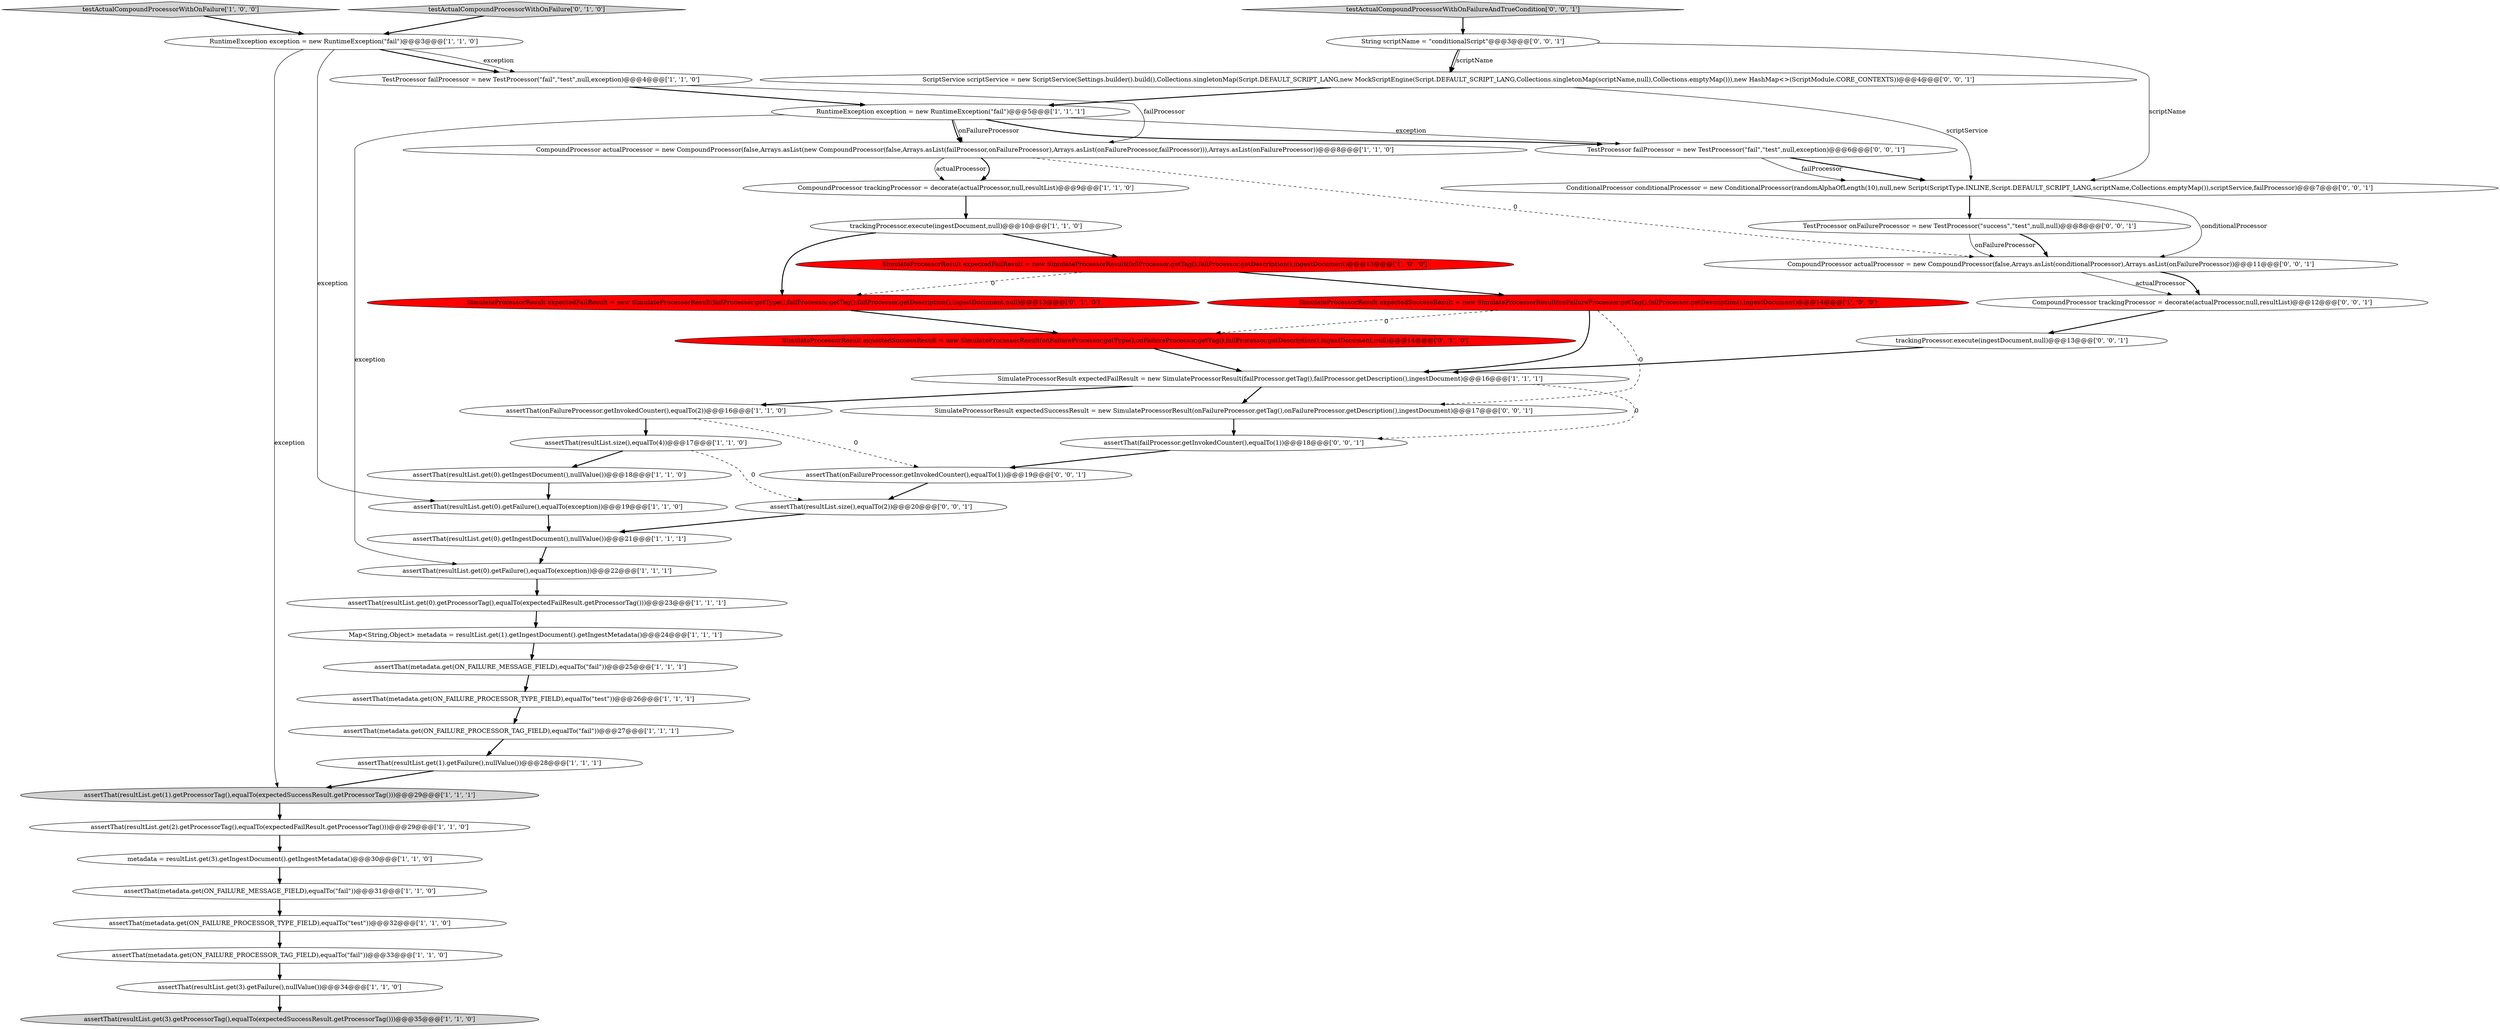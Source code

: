 digraph {
2 [style = filled, label = "trackingProcessor.execute(ingestDocument,null)@@@10@@@['1', '1', '0']", fillcolor = white, shape = ellipse image = "AAA0AAABBB1BBB"];
30 [style = filled, label = "testActualCompoundProcessorWithOnFailure['0', '1', '0']", fillcolor = lightgray, shape = diamond image = "AAA0AAABBB2BBB"];
9 [style = filled, label = "assertThat(metadata.get(ON_FAILURE_PROCESSOR_TYPE_FIELD),equalTo(\"test\"))@@@26@@@['1', '1', '1']", fillcolor = white, shape = ellipse image = "AAA0AAABBB1BBB"];
0 [style = filled, label = "assertThat(resultList.get(0).getFailure(),equalTo(exception))@@@19@@@['1', '1', '0']", fillcolor = white, shape = ellipse image = "AAA0AAABBB1BBB"];
40 [style = filled, label = "trackingProcessor.execute(ingestDocument,null)@@@13@@@['0', '0', '1']", fillcolor = white, shape = ellipse image = "AAA0AAABBB3BBB"];
25 [style = filled, label = "assertThat(resultList.get(0).getProcessorTag(),equalTo(expectedFailResult.getProcessorTag()))@@@23@@@['1', '1', '1']", fillcolor = white, shape = ellipse image = "AAA0AAABBB1BBB"];
23 [style = filled, label = "Map<String,Object> metadata = resultList.get(1).getIngestDocument().getIngestMetadata()@@@24@@@['1', '1', '1']", fillcolor = white, shape = ellipse image = "AAA0AAABBB1BBB"];
15 [style = filled, label = "assertThat(metadata.get(ON_FAILURE_MESSAGE_FIELD),equalTo(\"fail\"))@@@25@@@['1', '1', '1']", fillcolor = white, shape = ellipse image = "AAA0AAABBB1BBB"];
44 [style = filled, label = "ConditionalProcessor conditionalProcessor = new ConditionalProcessor(randomAlphaOfLength(10),null,new Script(ScriptType.INLINE,Script.DEFAULT_SCRIPT_LANG,scriptName,Collections.emptyMap()),scriptService,failProcessor)@@@7@@@['0', '0', '1']", fillcolor = white, shape = ellipse image = "AAA0AAABBB3BBB"];
17 [style = filled, label = "CompoundProcessor actualProcessor = new CompoundProcessor(false,Arrays.asList(new CompoundProcessor(false,Arrays.asList(failProcessor,onFailureProcessor),Arrays.asList(onFailureProcessor,failProcessor))),Arrays.asList(onFailureProcessor))@@@8@@@['1', '1', '0']", fillcolor = white, shape = ellipse image = "AAA0AAABBB1BBB"];
35 [style = filled, label = "assertThat(failProcessor.getInvokedCounter(),equalTo(1))@@@18@@@['0', '0', '1']", fillcolor = white, shape = ellipse image = "AAA0AAABBB3BBB"];
10 [style = filled, label = "assertThat(resultList.get(1).getProcessorTag(),equalTo(expectedSuccessResult.getProcessorTag()))@@@29@@@['1', '1', '1']", fillcolor = lightgray, shape = ellipse image = "AAA0AAABBB1BBB"];
42 [style = filled, label = "TestProcessor failProcessor = new TestProcessor(\"fail\",\"test\",null,exception)@@@6@@@['0', '0', '1']", fillcolor = white, shape = ellipse image = "AAA0AAABBB3BBB"];
27 [style = filled, label = "assertThat(resultList.get(1).getFailure(),nullValue())@@@28@@@['1', '1', '1']", fillcolor = white, shape = ellipse image = "AAA0AAABBB1BBB"];
7 [style = filled, label = "assertThat(resultList.get(0).getIngestDocument(),nullValue())@@@21@@@['1', '1', '1']", fillcolor = white, shape = ellipse image = "AAA0AAABBB1BBB"];
21 [style = filled, label = "RuntimeException exception = new RuntimeException(\"fail\")@@@5@@@['1', '1', '1']", fillcolor = white, shape = ellipse image = "AAA0AAABBB1BBB"];
34 [style = filled, label = "CompoundProcessor actualProcessor = new CompoundProcessor(false,Arrays.asList(conditionalProcessor),Arrays.asList(onFailureProcessor))@@@11@@@['0', '0', '1']", fillcolor = white, shape = ellipse image = "AAA0AAABBB3BBB"];
43 [style = filled, label = "CompoundProcessor trackingProcessor = decorate(actualProcessor,null,resultList)@@@12@@@['0', '0', '1']", fillcolor = white, shape = ellipse image = "AAA0AAABBB3BBB"];
4 [style = filled, label = "assertThat(metadata.get(ON_FAILURE_PROCESSOR_TAG_FIELD),equalTo(\"fail\"))@@@33@@@['1', '1', '0']", fillcolor = white, shape = ellipse image = "AAA0AAABBB1BBB"];
11 [style = filled, label = "SimulateProcessorResult expectedFailResult = new SimulateProcessorResult(failProcessor.getTag(),failProcessor.getDescription(),ingestDocument)@@@16@@@['1', '1', '1']", fillcolor = white, shape = ellipse image = "AAA0AAABBB1BBB"];
22 [style = filled, label = "SimulateProcessorResult expectedFailResult = new SimulateProcessorResult(failProcessor.getTag(),failProcessor.getDescription(),ingestDocument)@@@13@@@['1', '0', '0']", fillcolor = red, shape = ellipse image = "AAA1AAABBB1BBB"];
33 [style = filled, label = "TestProcessor onFailureProcessor = new TestProcessor(\"success\",\"test\",null,null)@@@8@@@['0', '0', '1']", fillcolor = white, shape = ellipse image = "AAA0AAABBB3BBB"];
8 [style = filled, label = "assertThat(resultList.get(2).getProcessorTag(),equalTo(expectedFailResult.getProcessorTag()))@@@29@@@['1', '1', '0']", fillcolor = white, shape = ellipse image = "AAA0AAABBB1BBB"];
45 [style = filled, label = "String scriptName = \"conditionalScript\"@@@3@@@['0', '0', '1']", fillcolor = white, shape = ellipse image = "AAA0AAABBB3BBB"];
37 [style = filled, label = "assertThat(onFailureProcessor.getInvokedCounter(),equalTo(1))@@@19@@@['0', '0', '1']", fillcolor = white, shape = ellipse image = "AAA0AAABBB3BBB"];
19 [style = filled, label = "CompoundProcessor trackingProcessor = decorate(actualProcessor,null,resultList)@@@9@@@['1', '1', '0']", fillcolor = white, shape = ellipse image = "AAA0AAABBB1BBB"];
29 [style = filled, label = "metadata = resultList.get(3).getIngestDocument().getIngestMetadata()@@@30@@@['1', '1', '0']", fillcolor = white, shape = ellipse image = "AAA0AAABBB1BBB"];
3 [style = filled, label = "assertThat(resultList.get(3).getFailure(),nullValue())@@@34@@@['1', '1', '0']", fillcolor = white, shape = ellipse image = "AAA0AAABBB1BBB"];
1 [style = filled, label = "assertThat(metadata.get(ON_FAILURE_MESSAGE_FIELD),equalTo(\"fail\"))@@@31@@@['1', '1', '0']", fillcolor = white, shape = ellipse image = "AAA0AAABBB1BBB"];
20 [style = filled, label = "assertThat(resultList.get(0).getFailure(),equalTo(exception))@@@22@@@['1', '1', '1']", fillcolor = white, shape = ellipse image = "AAA0AAABBB1BBB"];
36 [style = filled, label = "SimulateProcessorResult expectedSuccessResult = new SimulateProcessorResult(onFailureProcessor.getTag(),onFailureProcessor.getDescription(),ingestDocument)@@@17@@@['0', '0', '1']", fillcolor = white, shape = ellipse image = "AAA0AAABBB3BBB"];
26 [style = filled, label = "testActualCompoundProcessorWithOnFailure['1', '0', '0']", fillcolor = lightgray, shape = diamond image = "AAA0AAABBB1BBB"];
5 [style = filled, label = "assertThat(resultList.get(3).getProcessorTag(),equalTo(expectedSuccessResult.getProcessorTag()))@@@35@@@['1', '1', '0']", fillcolor = lightgray, shape = ellipse image = "AAA0AAABBB1BBB"];
39 [style = filled, label = "ScriptService scriptService = new ScriptService(Settings.builder().build(),Collections.singletonMap(Script.DEFAULT_SCRIPT_LANG,new MockScriptEngine(Script.DEFAULT_SCRIPT_LANG,Collections.singletonMap(scriptName,null),Collections.emptyMap())),new HashMap<>(ScriptModule.CORE_CONTEXTS))@@@4@@@['0', '0', '1']", fillcolor = white, shape = ellipse image = "AAA0AAABBB3BBB"];
31 [style = filled, label = "SimulateProcessorResult expectedSuccessResult = new SimulateProcessorResult(onFailureProcessor.getType(),onFailureProcessor.getTag(),failProcessor.getDescription(),ingestDocument,null)@@@14@@@['0', '1', '0']", fillcolor = red, shape = ellipse image = "AAA1AAABBB2BBB"];
6 [style = filled, label = "TestProcessor failProcessor = new TestProcessor(\"fail\",\"test\",null,exception)@@@4@@@['1', '1', '0']", fillcolor = white, shape = ellipse image = "AAA0AAABBB1BBB"];
38 [style = filled, label = "testActualCompoundProcessorWithOnFailureAndTrueCondition['0', '0', '1']", fillcolor = lightgray, shape = diamond image = "AAA0AAABBB3BBB"];
14 [style = filled, label = "assertThat(onFailureProcessor.getInvokedCounter(),equalTo(2))@@@16@@@['1', '1', '0']", fillcolor = white, shape = ellipse image = "AAA0AAABBB1BBB"];
18 [style = filled, label = "assertThat(metadata.get(ON_FAILURE_PROCESSOR_TAG_FIELD),equalTo(\"fail\"))@@@27@@@['1', '1', '1']", fillcolor = white, shape = ellipse image = "AAA0AAABBB1BBB"];
32 [style = filled, label = "SimulateProcessorResult expectedFailResult = new SimulateProcessorResult(failProcessor.getType(),failProcessor.getTag(),failProcessor.getDescription(),ingestDocument,null)@@@13@@@['0', '1', '0']", fillcolor = red, shape = ellipse image = "AAA1AAABBB2BBB"];
13 [style = filled, label = "SimulateProcessorResult expectedSuccessResult = new SimulateProcessorResult(onFailureProcessor.getTag(),failProcessor.getDescription(),ingestDocument)@@@14@@@['1', '0', '0']", fillcolor = red, shape = ellipse image = "AAA1AAABBB1BBB"];
24 [style = filled, label = "RuntimeException exception = new RuntimeException(\"fail\")@@@3@@@['1', '1', '0']", fillcolor = white, shape = ellipse image = "AAA0AAABBB1BBB"];
16 [style = filled, label = "assertThat(resultList.size(),equalTo(4))@@@17@@@['1', '1', '0']", fillcolor = white, shape = ellipse image = "AAA0AAABBB1BBB"];
41 [style = filled, label = "assertThat(resultList.size(),equalTo(2))@@@20@@@['0', '0', '1']", fillcolor = white, shape = ellipse image = "AAA0AAABBB3BBB"];
12 [style = filled, label = "assertThat(metadata.get(ON_FAILURE_PROCESSOR_TYPE_FIELD),equalTo(\"test\"))@@@32@@@['1', '1', '0']", fillcolor = white, shape = ellipse image = "AAA0AAABBB1BBB"];
28 [style = filled, label = "assertThat(resultList.get(0).getIngestDocument(),nullValue())@@@18@@@['1', '1', '0']", fillcolor = white, shape = ellipse image = "AAA0AAABBB1BBB"];
14->16 [style = bold, label=""];
6->17 [style = solid, label="failProcessor"];
4->3 [style = bold, label=""];
30->24 [style = bold, label=""];
21->42 [style = bold, label=""];
14->37 [style = dashed, label="0"];
44->34 [style = solid, label="conditionalProcessor"];
41->7 [style = bold, label=""];
17->34 [style = dashed, label="0"];
13->36 [style = dashed, label="0"];
24->10 [style = solid, label="exception"];
21->42 [style = solid, label="exception"];
11->14 [style = bold, label=""];
25->23 [style = bold, label=""];
6->21 [style = bold, label=""];
37->41 [style = bold, label=""];
34->43 [style = solid, label="actualProcessor"];
23->15 [style = bold, label=""];
44->33 [style = bold, label=""];
21->20 [style = solid, label="exception"];
38->45 [style = bold, label=""];
22->32 [style = dashed, label="0"];
19->2 [style = bold, label=""];
7->20 [style = bold, label=""];
26->24 [style = bold, label=""];
33->34 [style = solid, label="onFailureProcessor"];
20->25 [style = bold, label=""];
13->11 [style = bold, label=""];
11->36 [style = bold, label=""];
17->19 [style = bold, label=""];
31->11 [style = bold, label=""];
17->19 [style = solid, label="actualProcessor"];
0->7 [style = bold, label=""];
43->40 [style = bold, label=""];
28->0 [style = bold, label=""];
21->17 [style = solid, label="onFailureProcessor"];
39->21 [style = bold, label=""];
3->5 [style = bold, label=""];
40->11 [style = bold, label=""];
16->41 [style = dashed, label="0"];
42->44 [style = bold, label=""];
9->18 [style = bold, label=""];
16->28 [style = bold, label=""];
10->8 [style = bold, label=""];
12->4 [style = bold, label=""];
18->27 [style = bold, label=""];
35->37 [style = bold, label=""];
24->6 [style = solid, label="exception"];
15->9 [style = bold, label=""];
13->31 [style = dashed, label="0"];
45->39 [style = solid, label="scriptName"];
27->10 [style = bold, label=""];
1->12 [style = bold, label=""];
2->32 [style = bold, label=""];
45->44 [style = solid, label="scriptName"];
29->1 [style = bold, label=""];
36->35 [style = bold, label=""];
2->22 [style = bold, label=""];
24->6 [style = bold, label=""];
34->43 [style = bold, label=""];
24->0 [style = solid, label="exception"];
33->34 [style = bold, label=""];
39->44 [style = solid, label="scriptService"];
21->17 [style = bold, label=""];
8->29 [style = bold, label=""];
32->31 [style = bold, label=""];
22->13 [style = bold, label=""];
11->35 [style = dashed, label="0"];
45->39 [style = bold, label=""];
42->44 [style = solid, label="failProcessor"];
}
